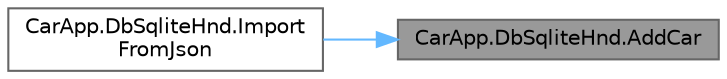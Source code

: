 digraph "CarApp.DbSqliteHnd.AddCar"
{
 // LATEX_PDF_SIZE
  bgcolor="transparent";
  edge [fontname=Helvetica,fontsize=10,labelfontname=Helvetica,labelfontsize=10];
  node [fontname=Helvetica,fontsize=10,shape=box,height=0.2,width=0.4];
  rankdir="RL";
  Node1 [id="Node000001",label="CarApp.DbSqliteHnd.AddCar",height=0.2,width=0.4,color="gray40", fillcolor="grey60", style="filled", fontcolor="black",tooltip="Adds a new car to the database."];
  Node1 -> Node2 [id="edge1_Node000001_Node000002",dir="back",color="steelblue1",style="solid",tooltip=" "];
  Node2 [id="Node000002",label="CarApp.DbSqliteHnd.Import\lFromJson",height=0.2,width=0.4,color="grey40", fillcolor="white", style="filled",URL="$class_car_app_1_1_db_sqlite_hnd.html#adaa150bcce3265ff068c8880a03f97a1",tooltip="Imports data from a JSON file into the database."];
}
